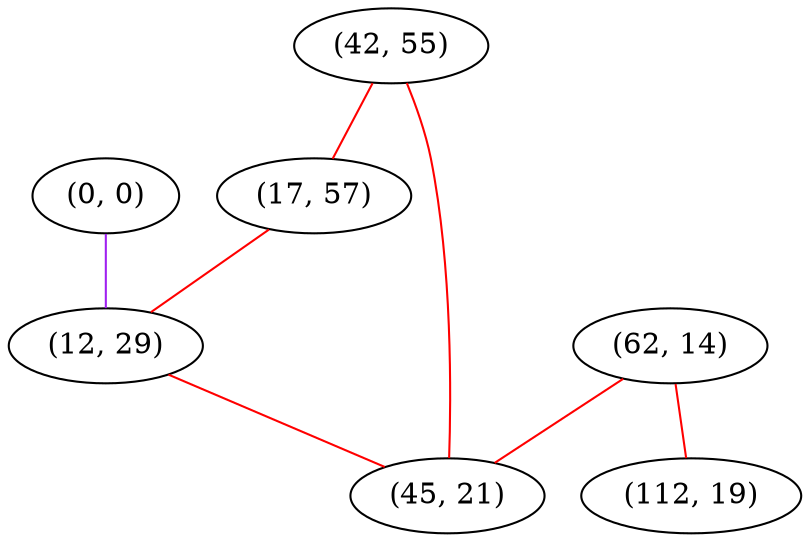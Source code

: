 graph "" {
"(0, 0)";
"(62, 14)";
"(42, 55)";
"(17, 57)";
"(12, 29)";
"(112, 19)";
"(45, 21)";
"(0, 0)" -- "(12, 29)"  [color=purple, key=0, weight=4];
"(62, 14)" -- "(112, 19)"  [color=red, key=0, weight=1];
"(62, 14)" -- "(45, 21)"  [color=red, key=0, weight=1];
"(42, 55)" -- "(17, 57)"  [color=red, key=0, weight=1];
"(42, 55)" -- "(45, 21)"  [color=red, key=0, weight=1];
"(17, 57)" -- "(12, 29)"  [color=red, key=0, weight=1];
"(12, 29)" -- "(45, 21)"  [color=red, key=0, weight=1];
}
